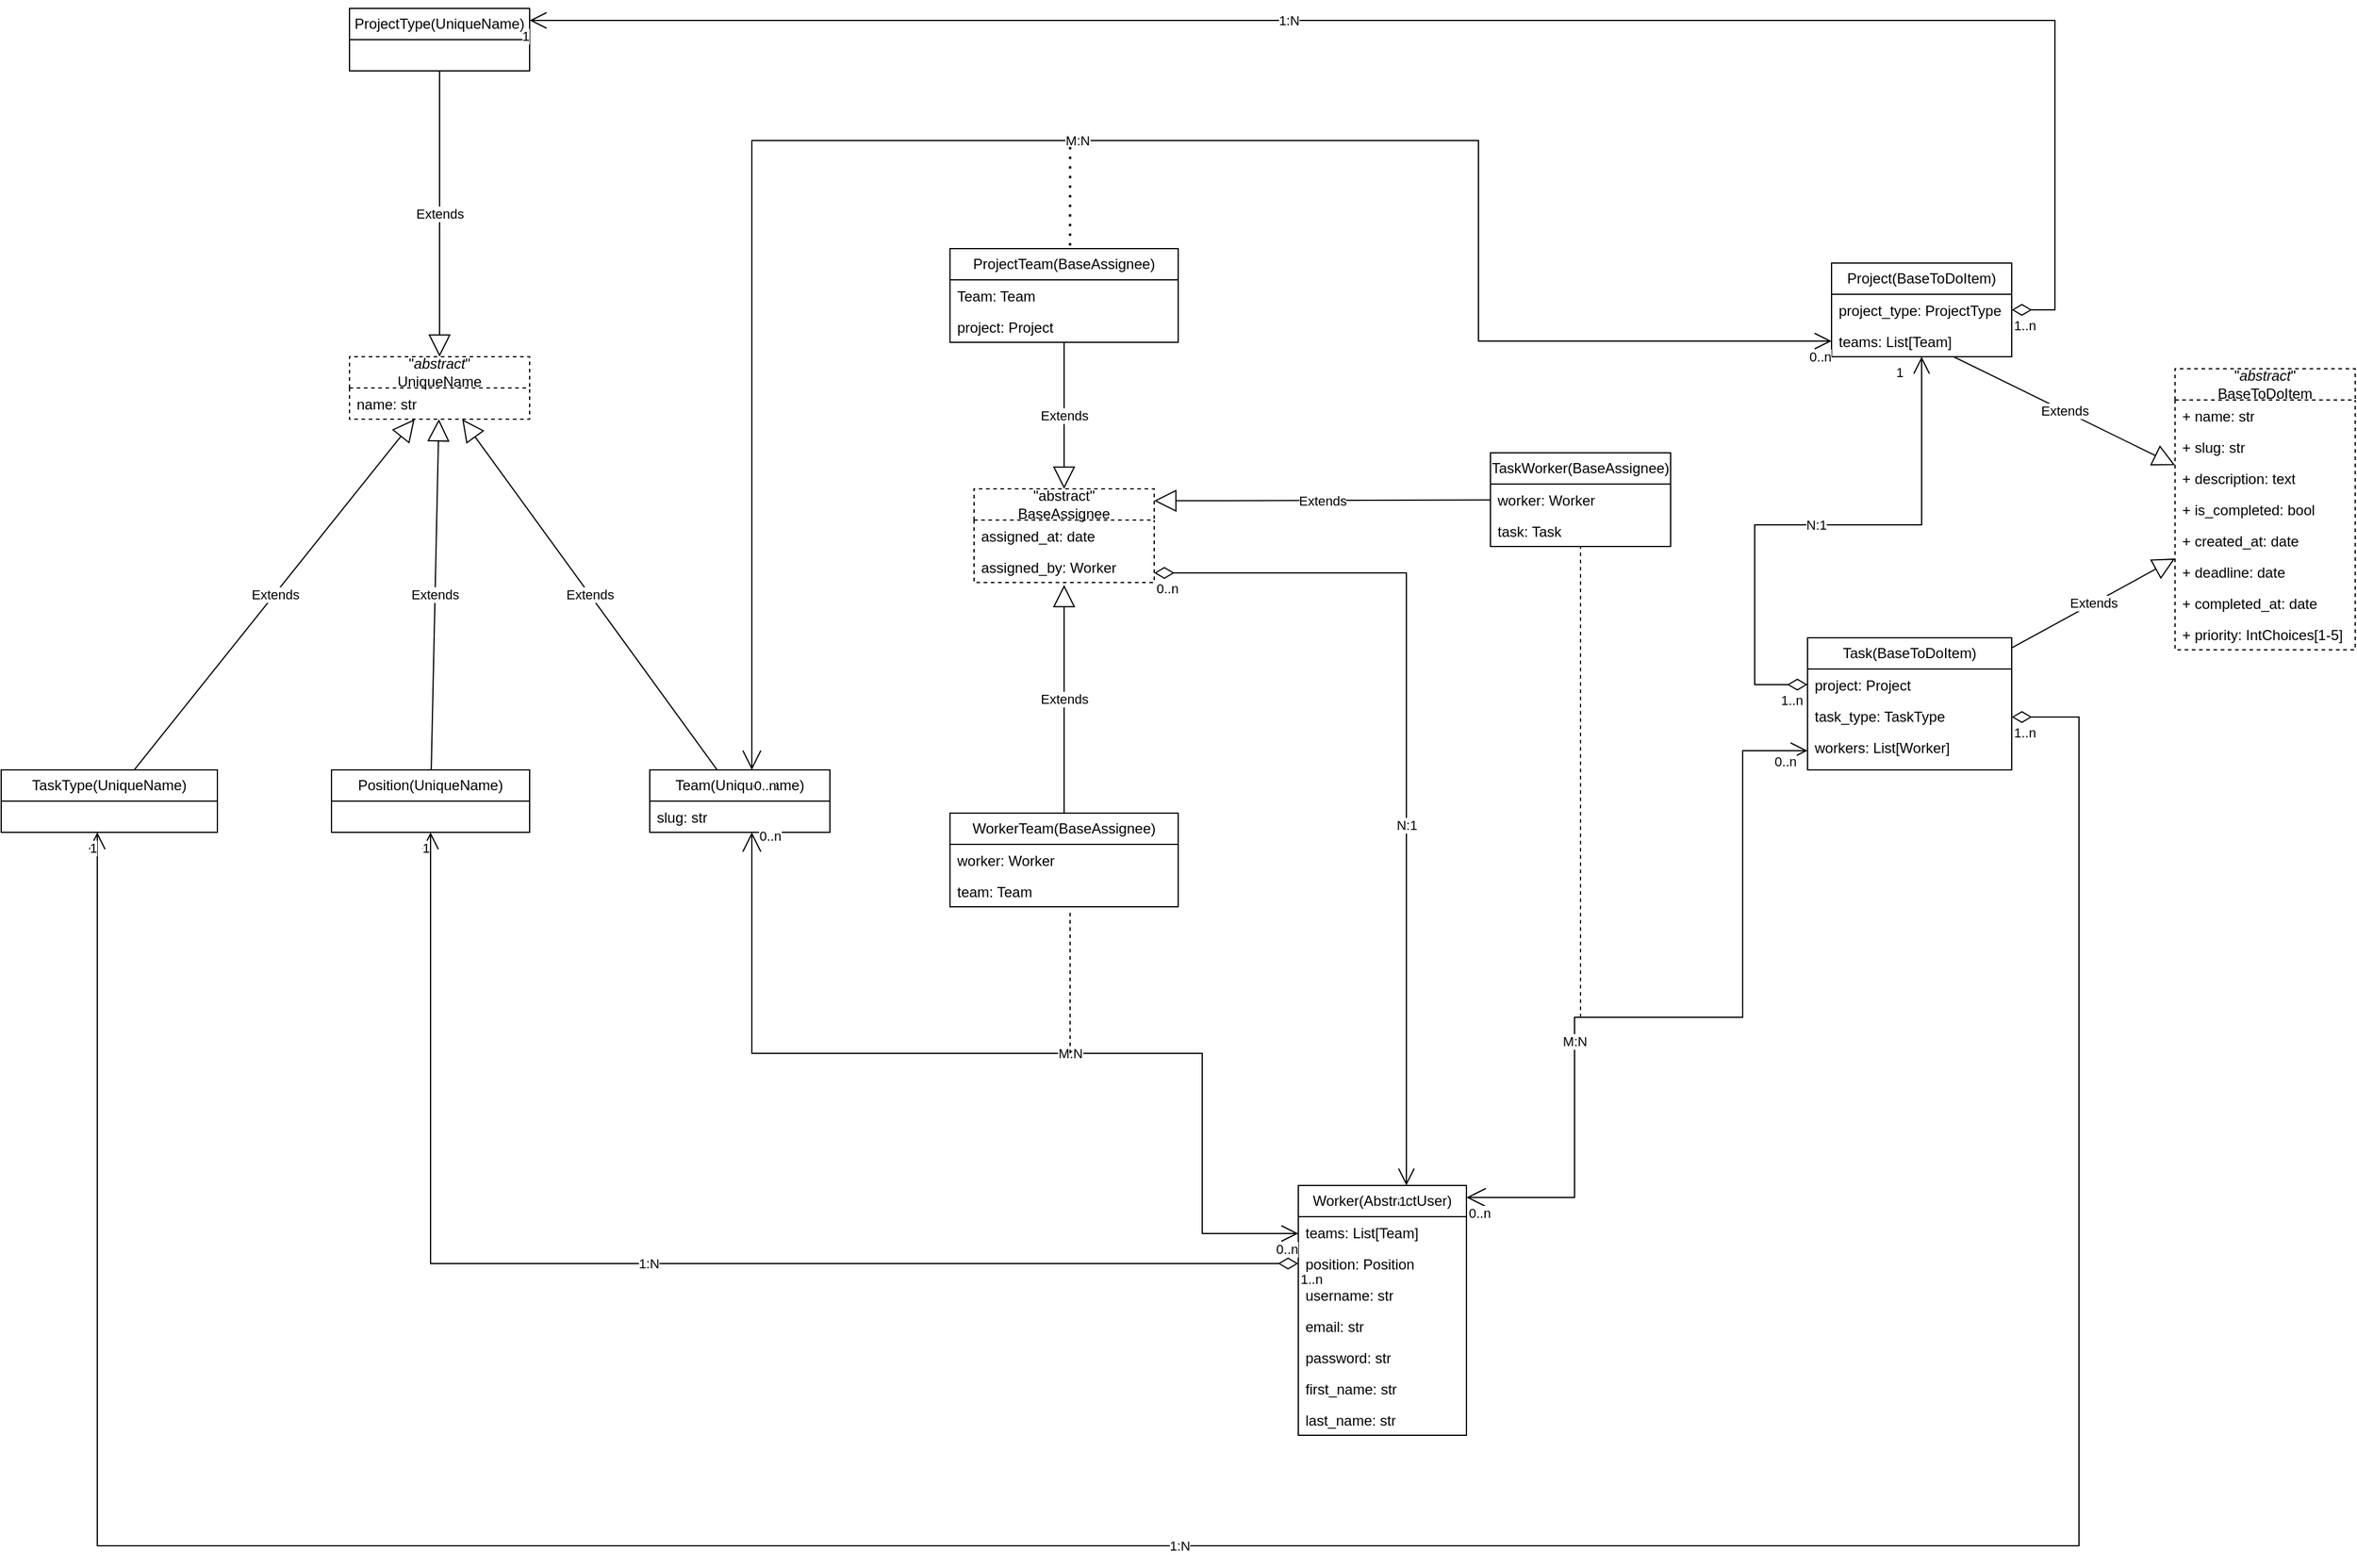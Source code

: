 <mxfile version="22.1.22" type="embed">
  <diagram id="23iRSUPoRavnBvh4doch" name="Page-1">
    <mxGraphModel dx="2650" dy="1590" grid="1" gridSize="10" guides="1" tooltips="1" connect="1" arrows="1" fold="1" page="1" pageScale="1" pageWidth="827" pageHeight="1169" math="0" shadow="0">
      <root>
        <mxCell id="0" />
        <mxCell id="1" parent="0" />
        <mxCell id="22" value="&quot;&lt;i&gt;abstract&lt;/i&gt;&quot;&lt;br&gt;BaseToDoItem" style="swimlane;fontStyle=0;childLayout=stackLayout;horizontal=1;startSize=26;fillColor=none;horizontalStack=0;resizeParent=1;resizeParentMax=0;resizeLast=0;collapsible=1;marginBottom=0;whiteSpace=wrap;html=1;dashed=1;" parent="1" vertex="1">
          <mxGeometry x="640" y="70" width="150" height="234" as="geometry">
            <mxRectangle x="200" y="90" width="120" height="40" as="alternateBounds" />
          </mxGeometry>
        </mxCell>
        <mxCell id="23" value="+ name: str" style="text;strokeColor=none;fillColor=none;align=left;verticalAlign=top;spacingLeft=4;spacingRight=4;overflow=hidden;rotatable=0;points=[[0,0.5],[1,0.5]];portConstraint=eastwest;whiteSpace=wrap;html=1;" parent="22" vertex="1">
          <mxGeometry y="26" width="150" height="26" as="geometry" />
        </mxCell>
        <mxCell id="24" value="+ slug: str" style="text;strokeColor=none;fillColor=none;align=left;verticalAlign=top;spacingLeft=4;spacingRight=4;overflow=hidden;rotatable=0;points=[[0,0.5],[1,0.5]];portConstraint=eastwest;whiteSpace=wrap;html=1;" parent="22" vertex="1">
          <mxGeometry y="52" width="150" height="26" as="geometry" />
        </mxCell>
        <mxCell id="25" value="+ description: text" style="text;strokeColor=none;fillColor=none;align=left;verticalAlign=top;spacingLeft=4;spacingRight=4;overflow=hidden;rotatable=0;points=[[0,0.5],[1,0.5]];portConstraint=eastwest;whiteSpace=wrap;html=1;" parent="22" vertex="1">
          <mxGeometry y="78" width="150" height="26" as="geometry" />
        </mxCell>
        <mxCell id="30" value="+ is_completed: bool" style="text;strokeColor=none;fillColor=none;align=left;verticalAlign=top;spacingLeft=4;spacingRight=4;overflow=hidden;rotatable=0;points=[[0,0.5],[1,0.5]];portConstraint=eastwest;whiteSpace=wrap;html=1;" parent="22" vertex="1">
          <mxGeometry y="104" width="150" height="26" as="geometry" />
        </mxCell>
        <mxCell id="31" value="+ created_at: date" style="text;strokeColor=none;fillColor=none;align=left;verticalAlign=top;spacingLeft=4;spacingRight=4;overflow=hidden;rotatable=0;points=[[0,0.5],[1,0.5]];portConstraint=eastwest;whiteSpace=wrap;html=1;" parent="22" vertex="1">
          <mxGeometry y="130" width="150" height="26" as="geometry" />
        </mxCell>
        <mxCell id="27" value="+ deadline: date" style="text;strokeColor=none;fillColor=none;align=left;verticalAlign=top;spacingLeft=4;spacingRight=4;overflow=hidden;rotatable=0;points=[[0,0.5],[1,0.5]];portConstraint=eastwest;whiteSpace=wrap;html=1;" parent="22" vertex="1">
          <mxGeometry y="156" width="150" height="26" as="geometry" />
        </mxCell>
        <mxCell id="28" value="+ completed_at: date" style="text;strokeColor=none;fillColor=none;align=left;verticalAlign=top;spacingLeft=4;spacingRight=4;overflow=hidden;rotatable=0;points=[[0,0.5],[1,0.5]];portConstraint=eastwest;whiteSpace=wrap;html=1;" parent="22" vertex="1">
          <mxGeometry y="182" width="150" height="26" as="geometry" />
        </mxCell>
        <mxCell id="33" value="+ priority: IntChoices[1-5]" style="text;strokeColor=none;fillColor=none;align=left;verticalAlign=top;spacingLeft=4;spacingRight=4;overflow=hidden;rotatable=0;points=[[0,0.5],[1,0.5]];portConstraint=eastwest;whiteSpace=wrap;html=1;" parent="22" vertex="1">
          <mxGeometry y="208" width="150" height="26" as="geometry" />
        </mxCell>
        <mxCell id="34" value="Project(BaseToDoItem)" style="swimlane;fontStyle=0;childLayout=stackLayout;horizontal=1;startSize=26;fillColor=none;horizontalStack=0;resizeParent=1;resizeParentMax=0;resizeLast=0;collapsible=1;marginBottom=0;whiteSpace=wrap;html=1;" parent="1" vertex="1">
          <mxGeometry x="354" y="-18" width="150" height="78" as="geometry" />
        </mxCell>
        <mxCell id="35" value="project_type: ProjectType" style="text;strokeColor=none;fillColor=none;align=left;verticalAlign=top;spacingLeft=4;spacingRight=4;overflow=hidden;rotatable=0;points=[[0,0.5],[1,0.5]];portConstraint=eastwest;whiteSpace=wrap;html=1;" parent="34" vertex="1">
          <mxGeometry y="26" width="150" height="26" as="geometry" />
        </mxCell>
        <mxCell id="36" value="teams: List[Team]" style="text;strokeColor=none;fillColor=none;align=left;verticalAlign=top;spacingLeft=4;spacingRight=4;overflow=hidden;rotatable=0;points=[[0,0.5],[1,0.5]];portConstraint=eastwest;whiteSpace=wrap;html=1;" parent="34" vertex="1">
          <mxGeometry y="52" width="150" height="26" as="geometry" />
        </mxCell>
        <mxCell id="56" value="Task(BaseToDoItem)" style="swimlane;fontStyle=0;childLayout=stackLayout;horizontal=1;startSize=26;fillColor=none;horizontalStack=0;resizeParent=1;resizeParentMax=0;resizeLast=0;collapsible=1;marginBottom=0;whiteSpace=wrap;html=1;" parent="1" vertex="1">
          <mxGeometry x="334" y="294" width="170" height="110" as="geometry" />
        </mxCell>
        <mxCell id="58" value="project: Project" style="text;strokeColor=none;fillColor=none;align=left;verticalAlign=top;spacingLeft=4;spacingRight=4;overflow=hidden;rotatable=0;points=[[0,0.5],[1,0.5]];portConstraint=eastwest;whiteSpace=wrap;html=1;" parent="56" vertex="1">
          <mxGeometry y="26" width="170" height="26" as="geometry" />
        </mxCell>
        <mxCell id="57" value="task_type: TaskType" style="text;strokeColor=none;fillColor=none;align=left;verticalAlign=top;spacingLeft=4;spacingRight=4;overflow=hidden;rotatable=0;points=[[0,0.5],[1,0.5]];portConstraint=eastwest;whiteSpace=wrap;html=1;" parent="56" vertex="1">
          <mxGeometry y="52" width="170" height="26" as="geometry" />
        </mxCell>
        <mxCell id="59" value="workers: List[Worker]" style="text;strokeColor=none;fillColor=none;align=left;verticalAlign=top;spacingLeft=4;spacingRight=4;overflow=hidden;rotatable=0;points=[[0,0.5],[1,0.5]];portConstraint=eastwest;whiteSpace=wrap;html=1;" parent="56" vertex="1">
          <mxGeometry y="78" width="170" height="32" as="geometry" />
        </mxCell>
        <mxCell id="60" value="Extends" style="endArrow=block;endSize=16;endFill=0;html=1;rounded=0;" parent="1" source="36" target="22" edge="1">
          <mxGeometry width="160" relative="1" as="geometry">
            <mxPoint x="627" y="270" as="sourcePoint" />
            <mxPoint x="787" y="270" as="targetPoint" />
          </mxGeometry>
        </mxCell>
        <mxCell id="61" value="Extends" style="endArrow=block;endSize=16;endFill=0;html=1;rounded=0;" parent="1" source="56" target="22" edge="1">
          <mxGeometry width="160" relative="1" as="geometry">
            <mxPoint x="347" y="280" as="sourcePoint" />
            <mxPoint x="507" y="280" as="targetPoint" />
          </mxGeometry>
        </mxCell>
        <mxCell id="63" value="&quot;&lt;i&gt;abstract&lt;/i&gt;&quot;&lt;br&gt;UniqueName" style="swimlane;fontStyle=0;childLayout=stackLayout;horizontal=1;startSize=26;fillColor=none;horizontalStack=0;resizeParent=1;resizeParentMax=0;resizeLast=0;collapsible=1;marginBottom=0;whiteSpace=wrap;html=1;dashed=1;" parent="1" vertex="1">
          <mxGeometry x="-880" y="60" width="150" height="52" as="geometry" />
        </mxCell>
        <mxCell id="64" value="name: str" style="text;strokeColor=none;fillColor=none;align=left;verticalAlign=top;spacingLeft=4;spacingRight=4;overflow=hidden;rotatable=0;points=[[0,0.5],[1,0.5]];portConstraint=eastwest;whiteSpace=wrap;html=1;" parent="63" vertex="1">
          <mxGeometry y="26" width="150" height="26" as="geometry" />
        </mxCell>
        <mxCell id="67" value="Position(UniqueName)" style="swimlane;fontStyle=0;childLayout=stackLayout;horizontal=1;startSize=26;fillColor=none;horizontalStack=0;resizeParent=1;resizeParentMax=0;resizeLast=0;collapsible=1;marginBottom=0;whiteSpace=wrap;html=1;" parent="1" vertex="1">
          <mxGeometry x="-895" y="404" width="165" height="52" as="geometry" />
        </mxCell>
        <mxCell id="69" value="Extends" style="endArrow=block;endSize=16;endFill=0;html=1;rounded=0;" parent="1" source="67" target="63" edge="1">
          <mxGeometry width="160" relative="1" as="geometry">
            <mxPoint x="-850" y="260" as="sourcePoint" />
            <mxPoint x="-690" y="260" as="targetPoint" />
          </mxGeometry>
        </mxCell>
        <mxCell id="70" value="TaskType(UniqueName)" style="swimlane;fontStyle=0;childLayout=stackLayout;horizontal=1;startSize=26;fillColor=none;horizontalStack=0;resizeParent=1;resizeParentMax=0;resizeLast=0;collapsible=1;marginBottom=0;whiteSpace=wrap;html=1;" parent="1" vertex="1">
          <mxGeometry x="-1170" y="404" width="180" height="52" as="geometry" />
        </mxCell>
        <mxCell id="73" value="ProjectType(UniqueName)" style="swimlane;fontStyle=0;childLayout=stackLayout;horizontal=1;startSize=26;fillColor=none;horizontalStack=0;resizeParent=1;resizeParentMax=0;resizeLast=0;collapsible=1;marginBottom=0;whiteSpace=wrap;html=1;" parent="1" vertex="1">
          <mxGeometry x="-880" y="-230" width="150" height="52" as="geometry" />
        </mxCell>
        <mxCell id="82" value="Extends" style="endArrow=block;endSize=16;endFill=0;html=1;rounded=0;" parent="1" source="70" target="63" edge="1">
          <mxGeometry width="160" relative="1" as="geometry">
            <mxPoint x="-790" y="300" as="sourcePoint" />
            <mxPoint x="-640" y="260" as="targetPoint" />
          </mxGeometry>
        </mxCell>
        <mxCell id="83" value="Extends" style="endArrow=block;endSize=16;endFill=0;html=1;rounded=0;" parent="1" source="73" target="63" edge="1">
          <mxGeometry width="160" relative="1" as="geometry">
            <mxPoint x="-650" y="290" as="sourcePoint" />
            <mxPoint x="-490" y="290" as="targetPoint" />
          </mxGeometry>
        </mxCell>
        <mxCell id="85" value="Worker(AbstractUser)" style="swimlane;fontStyle=0;childLayout=stackLayout;horizontal=1;startSize=26;fillColor=none;horizontalStack=0;resizeParent=1;resizeParentMax=0;resizeLast=0;collapsible=1;marginBottom=0;whiteSpace=wrap;html=1;" parent="1" vertex="1">
          <mxGeometry x="-90" y="750" width="140" height="208" as="geometry" />
        </mxCell>
        <mxCell id="86" value="teams: List[Team]" style="text;strokeColor=none;fillColor=none;align=left;verticalAlign=top;spacingLeft=4;spacingRight=4;overflow=hidden;rotatable=0;points=[[0,0.5],[1,0.5]];portConstraint=eastwest;whiteSpace=wrap;html=1;" parent="85" vertex="1">
          <mxGeometry y="26" width="140" height="26" as="geometry" />
        </mxCell>
        <mxCell id="87" value="position: Position" style="text;strokeColor=none;fillColor=none;align=left;verticalAlign=top;spacingLeft=4;spacingRight=4;overflow=hidden;rotatable=0;points=[[0,0.5],[1,0.5]];portConstraint=eastwest;whiteSpace=wrap;html=1;" parent="85" vertex="1">
          <mxGeometry y="52" width="140" height="26" as="geometry" />
        </mxCell>
        <mxCell id="89" value="username: str" style="text;strokeColor=none;fillColor=none;align=left;verticalAlign=top;spacingLeft=4;spacingRight=4;overflow=hidden;rotatable=0;points=[[0,0.5],[1,0.5]];portConstraint=eastwest;whiteSpace=wrap;html=1;" parent="85" vertex="1">
          <mxGeometry y="78" width="140" height="26" as="geometry" />
        </mxCell>
        <mxCell id="90" value="email: str" style="text;strokeColor=none;fillColor=none;align=left;verticalAlign=top;spacingLeft=4;spacingRight=4;overflow=hidden;rotatable=0;points=[[0,0.5],[1,0.5]];portConstraint=eastwest;whiteSpace=wrap;html=1;" parent="85" vertex="1">
          <mxGeometry y="104" width="140" height="26" as="geometry" />
        </mxCell>
        <mxCell id="91" value="password: str" style="text;strokeColor=none;fillColor=none;align=left;verticalAlign=top;spacingLeft=4;spacingRight=4;overflow=hidden;rotatable=0;points=[[0,0.5],[1,0.5]];portConstraint=eastwest;whiteSpace=wrap;html=1;" parent="85" vertex="1">
          <mxGeometry y="130" width="140" height="26" as="geometry" />
        </mxCell>
        <mxCell id="92" value="first_name: str" style="text;strokeColor=none;fillColor=none;align=left;verticalAlign=top;spacingLeft=4;spacingRight=4;overflow=hidden;rotatable=0;points=[[0,0.5],[1,0.5]];portConstraint=eastwest;whiteSpace=wrap;html=1;" parent="85" vertex="1">
          <mxGeometry y="156" width="140" height="26" as="geometry" />
        </mxCell>
        <mxCell id="93" value="last_name: str" style="text;strokeColor=none;fillColor=none;align=left;verticalAlign=top;spacingLeft=4;spacingRight=4;overflow=hidden;rotatable=0;points=[[0,0.5],[1,0.5]];portConstraint=eastwest;whiteSpace=wrap;html=1;" parent="85" vertex="1">
          <mxGeometry y="182" width="140" height="26" as="geometry" />
        </mxCell>
        <mxCell id="102" value="&quot;abstract&quot;&lt;br&gt;BaseAssignee" style="swimlane;fontStyle=0;childLayout=stackLayout;horizontal=1;startSize=26;fillColor=none;horizontalStack=0;resizeParent=1;resizeParentMax=0;resizeLast=0;collapsible=1;marginBottom=0;whiteSpace=wrap;html=1;dashed=1;" parent="1" vertex="1">
          <mxGeometry x="-360" y="170" width="150" height="78" as="geometry" />
        </mxCell>
        <mxCell id="103" value="assigned_at: date" style="text;strokeColor=none;fillColor=none;align=left;verticalAlign=top;spacingLeft=4;spacingRight=4;overflow=hidden;rotatable=0;points=[[0,0.5],[1,0.5]];portConstraint=eastwest;whiteSpace=wrap;html=1;" parent="102" vertex="1">
          <mxGeometry y="26" width="150" height="26" as="geometry" />
        </mxCell>
        <mxCell id="104" value="assigned_by: Worker" style="text;strokeColor=none;fillColor=none;align=left;verticalAlign=top;spacingLeft=4;spacingRight=4;overflow=hidden;rotatable=0;points=[[0,0.5],[1,0.5]];portConstraint=eastwest;whiteSpace=wrap;html=1;" parent="102" vertex="1">
          <mxGeometry y="52" width="150" height="26" as="geometry" />
        </mxCell>
        <mxCell id="111" value="TaskWorker(BaseAssignee)" style="swimlane;fontStyle=0;childLayout=stackLayout;horizontal=1;startSize=26;fillColor=none;horizontalStack=0;resizeParent=1;resizeParentMax=0;resizeLast=0;collapsible=1;marginBottom=0;whiteSpace=wrap;html=1;" parent="1" vertex="1">
          <mxGeometry x="70" y="140" width="150" height="78" as="geometry" />
        </mxCell>
        <mxCell id="112" value="worker: Worker" style="text;strokeColor=none;fillColor=none;align=left;verticalAlign=top;spacingLeft=4;spacingRight=4;overflow=hidden;rotatable=0;points=[[0,0.5],[1,0.5]];portConstraint=eastwest;whiteSpace=wrap;html=1;" parent="111" vertex="1">
          <mxGeometry y="26" width="150" height="26" as="geometry" />
        </mxCell>
        <mxCell id="113" value="task: Task" style="text;strokeColor=none;fillColor=none;align=left;verticalAlign=top;spacingLeft=4;spacingRight=4;overflow=hidden;rotatable=0;points=[[0,0.5],[1,0.5]];portConstraint=eastwest;whiteSpace=wrap;html=1;" parent="111" vertex="1">
          <mxGeometry y="52" width="150" height="26" as="geometry" />
        </mxCell>
        <mxCell id="114" value="WorkerTeam(BaseAssignee)" style="swimlane;fontStyle=0;childLayout=stackLayout;horizontal=1;startSize=26;fillColor=none;horizontalStack=0;resizeParent=1;resizeParentMax=0;resizeLast=0;collapsible=1;marginBottom=0;whiteSpace=wrap;html=1;" parent="1" vertex="1">
          <mxGeometry x="-380" y="440" width="190" height="78" as="geometry" />
        </mxCell>
        <mxCell id="115" value="worker: Worker" style="text;strokeColor=none;fillColor=none;align=left;verticalAlign=top;spacingLeft=4;spacingRight=4;overflow=hidden;rotatable=0;points=[[0,0.5],[1,0.5]];portConstraint=eastwest;whiteSpace=wrap;html=1;" parent="114" vertex="1">
          <mxGeometry y="26" width="190" height="26" as="geometry" />
        </mxCell>
        <mxCell id="116" value="team: Team" style="text;strokeColor=none;fillColor=none;align=left;verticalAlign=top;spacingLeft=4;spacingRight=4;overflow=hidden;rotatable=0;points=[[0,0.5],[1,0.5]];portConstraint=eastwest;whiteSpace=wrap;html=1;" parent="114" vertex="1">
          <mxGeometry y="52" width="190" height="26" as="geometry" />
        </mxCell>
        <mxCell id="117" value="ProjectTeam(BaseAssignee)" style="swimlane;fontStyle=0;childLayout=stackLayout;horizontal=1;startSize=26;fillColor=none;horizontalStack=0;resizeParent=1;resizeParentMax=0;resizeLast=0;collapsible=1;marginBottom=0;whiteSpace=wrap;html=1;" parent="1" vertex="1">
          <mxGeometry x="-380" y="-30" width="190" height="78" as="geometry" />
        </mxCell>
        <mxCell id="119" value="Team: Team" style="text;strokeColor=none;fillColor=none;align=left;verticalAlign=top;spacingLeft=4;spacingRight=4;overflow=hidden;rotatable=0;points=[[0,0.5],[1,0.5]];portConstraint=eastwest;whiteSpace=wrap;html=1;" parent="117" vertex="1">
          <mxGeometry y="26" width="190" height="26" as="geometry" />
        </mxCell>
        <mxCell id="118" value="project: Project" style="text;strokeColor=none;fillColor=none;align=left;verticalAlign=top;spacingLeft=4;spacingRight=4;overflow=hidden;rotatable=0;points=[[0,0.5],[1,0.5]];portConstraint=eastwest;whiteSpace=wrap;html=1;" parent="117" vertex="1">
          <mxGeometry y="52" width="190" height="26" as="geometry" />
        </mxCell>
        <mxCell id="120" value="Extends" style="endArrow=block;endSize=16;endFill=0;html=1;rounded=0;entryX=1;entryY=0.128;entryDx=0;entryDy=0;entryPerimeter=0;" parent="1" source="111" target="102" edge="1">
          <mxGeometry width="160" relative="1" as="geometry">
            <mxPoint x="-760" y="750" as="sourcePoint" />
            <mxPoint x="-600" y="750" as="targetPoint" />
          </mxGeometry>
        </mxCell>
        <mxCell id="121" value="Extends" style="endArrow=block;endSize=16;endFill=0;html=1;rounded=0;" parent="1" source="114" edge="1">
          <mxGeometry width="160" relative="1" as="geometry">
            <mxPoint x="-680" y="800" as="sourcePoint" />
            <mxPoint x="-285" y="250" as="targetPoint" />
          </mxGeometry>
        </mxCell>
        <mxCell id="122" value="Extends" style="endArrow=block;endSize=16;endFill=0;html=1;rounded=0;" parent="1" source="117" target="102" edge="1">
          <mxGeometry width="160" relative="1" as="geometry">
            <mxPoint x="-720" y="790" as="sourcePoint" />
            <mxPoint x="-560" y="790" as="targetPoint" />
          </mxGeometry>
        </mxCell>
        <mxCell id="123" value="Team(UniqueName)" style="swimlane;fontStyle=0;childLayout=stackLayout;horizontal=1;startSize=26;fillColor=none;horizontalStack=0;resizeParent=1;resizeParentMax=0;resizeLast=0;collapsible=1;marginBottom=0;whiteSpace=wrap;html=1;" parent="1" vertex="1">
          <mxGeometry x="-630" y="404" width="150" height="52" as="geometry" />
        </mxCell>
        <mxCell id="124" value="slug: str" style="text;strokeColor=none;fillColor=none;align=left;verticalAlign=top;spacingLeft=4;spacingRight=4;overflow=hidden;rotatable=0;points=[[0,0.5],[1,0.5]];portConstraint=eastwest;whiteSpace=wrap;html=1;" parent="123" vertex="1">
          <mxGeometry y="26" width="150" height="26" as="geometry" />
        </mxCell>
        <mxCell id="125" value="Extends" style="endArrow=block;endSize=16;endFill=0;html=1;rounded=0;" parent="1" source="123" target="63" edge="1">
          <mxGeometry width="160" relative="1" as="geometry">
            <mxPoint x="-600" y="300" as="sourcePoint" />
            <mxPoint x="-440" y="300" as="targetPoint" />
          </mxGeometry>
        </mxCell>
        <mxCell id="153" value="1:N" style="endArrow=open;html=1;endSize=12;startArrow=diamondThin;startSize=14;startFill=0;edgeStyle=orthogonalEdgeStyle;rounded=0;" parent="1" source="35" target="73" edge="1">
          <mxGeometry x="0.183" relative="1" as="geometry">
            <mxPoint x="150" y="120" as="sourcePoint" />
            <mxPoint x="310" y="120" as="targetPoint" />
            <Array as="points">
              <mxPoint x="540" y="21" />
              <mxPoint x="540" y="-220" />
            </Array>
            <mxPoint as="offset" />
          </mxGeometry>
        </mxCell>
        <mxCell id="154" value="1..n" style="edgeLabel;resizable=0;html=1;align=left;verticalAlign=top;" parent="153" connectable="0" vertex="1">
          <mxGeometry x="-1" relative="1" as="geometry" />
        </mxCell>
        <mxCell id="155" value="1" style="edgeLabel;resizable=0;html=1;align=right;verticalAlign=top;" parent="153" connectable="0" vertex="1">
          <mxGeometry x="1" relative="1" as="geometry" />
        </mxCell>
        <mxCell id="156" value="N:1" style="endArrow=open;html=1;endSize=12;startArrow=diamondThin;startSize=14;startFill=0;edgeStyle=orthogonalEdgeStyle;rounded=0;" parent="1" source="58" target="34" edge="1">
          <mxGeometry relative="1" as="geometry">
            <mxPoint x="120" y="240" as="sourcePoint" />
            <mxPoint x="280" y="240" as="targetPoint" />
            <Array as="points">
              <mxPoint x="290" y="333" />
              <mxPoint x="290" y="200" />
              <mxPoint x="429" y="200" />
            </Array>
          </mxGeometry>
        </mxCell>
        <mxCell id="157" value="1..n" style="edgeLabel;resizable=0;html=1;align=left;verticalAlign=top;" parent="156" connectable="0" vertex="1">
          <mxGeometry x="-1" relative="1" as="geometry">
            <mxPoint x="-24" as="offset" />
          </mxGeometry>
        </mxCell>
        <mxCell id="158" value="1" style="edgeLabel;resizable=0;html=1;align=right;verticalAlign=top;" parent="156" connectable="0" vertex="1">
          <mxGeometry x="1" relative="1" as="geometry">
            <mxPoint x="-15" as="offset" />
          </mxGeometry>
        </mxCell>
        <mxCell id="159" value="1:N" style="endArrow=open;html=1;endSize=12;startArrow=diamondThin;startSize=14;startFill=0;edgeStyle=orthogonalEdgeStyle;rounded=0;" parent="1" source="87" target="67" edge="1">
          <mxGeometry relative="1" as="geometry">
            <mxPoint x="-130" y="790" as="sourcePoint" />
            <mxPoint x="-480" y="560" as="targetPoint" />
          </mxGeometry>
        </mxCell>
        <mxCell id="160" value="1..n" style="edgeLabel;resizable=0;html=1;align=left;verticalAlign=top;" parent="159" connectable="0" vertex="1">
          <mxGeometry x="-1" relative="1" as="geometry" />
        </mxCell>
        <mxCell id="161" value="1" style="edgeLabel;resizable=0;html=1;align=right;verticalAlign=top;" parent="159" connectable="0" vertex="1">
          <mxGeometry x="1" relative="1" as="geometry" />
        </mxCell>
        <mxCell id="174" value="1:N" style="endArrow=open;html=1;endSize=12;startArrow=diamondThin;startSize=14;startFill=0;edgeStyle=orthogonalEdgeStyle;rounded=0;" parent="1" source="57" target="70" edge="1">
          <mxGeometry relative="1" as="geometry">
            <mxPoint x="300" y="390" as="sourcePoint" />
            <mxPoint x="310" y="380" as="targetPoint" />
            <Array as="points">
              <mxPoint x="560" y="360" />
              <mxPoint x="560" y="1050" />
              <mxPoint x="-1090" y="1050" />
            </Array>
            <mxPoint as="offset" />
          </mxGeometry>
        </mxCell>
        <mxCell id="175" value="1..n" style="edgeLabel;resizable=0;html=1;align=left;verticalAlign=top;" parent="174" connectable="0" vertex="1">
          <mxGeometry x="-1" relative="1" as="geometry" />
        </mxCell>
        <mxCell id="176" value="1" style="edgeLabel;resizable=0;html=1;align=right;verticalAlign=top;" parent="174" connectable="0" vertex="1">
          <mxGeometry x="1" relative="1" as="geometry" />
        </mxCell>
        <mxCell id="181" value="M:N" style="endArrow=open;html=1;endSize=12;startArrow=open;startSize=14;startFill=0;edgeStyle=orthogonalEdgeStyle;rounded=0;" parent="1" source="123" target="86" edge="1">
          <mxGeometry x="0.138" relative="1" as="geometry">
            <mxPoint x="-325" y="640" as="sourcePoint" />
            <mxPoint x="-110" y="860" as="targetPoint" />
            <Array as="points">
              <mxPoint x="-545" y="640" />
              <mxPoint x="-170" y="640" />
              <mxPoint x="-170" y="790" />
            </Array>
            <mxPoint as="offset" />
          </mxGeometry>
        </mxCell>
        <mxCell id="183" value="0..n" style="edgeLabel;resizable=0;html=1;align=right;verticalAlign=top;" parent="181" connectable="0" vertex="1">
          <mxGeometry x="1" relative="1" as="geometry" />
        </mxCell>
        <mxCell id="201" value="0..n" style="edgeLabel;html=1;align=center;verticalAlign=middle;resizable=0;points=[];" vertex="1" connectable="0" parent="181">
          <mxGeometry x="-0.996" y="-5" relative="1" as="geometry">
            <mxPoint x="20" y="1" as="offset" />
          </mxGeometry>
        </mxCell>
        <mxCell id="184" value="" style="endArrow=none;dashed=1;html=1;rounded=0;" parent="1" edge="1">
          <mxGeometry width="50" height="50" relative="1" as="geometry">
            <mxPoint x="-280" y="640" as="sourcePoint" />
            <mxPoint x="-280" y="520" as="targetPoint" />
          </mxGeometry>
        </mxCell>
        <mxCell id="189" value="M:N" style="endArrow=open;html=1;endSize=12;startArrow=open;startSize=14;startFill=0;edgeStyle=orthogonalEdgeStyle;rounded=0;" parent="1" source="123" target="36" edge="1">
          <mxGeometry x="-0.0" relative="1" as="geometry">
            <mxPoint x="-400" y="270" as="sourcePoint" />
            <mxPoint x="290" y="90" as="targetPoint" />
            <Array as="points">
              <mxPoint x="-545" y="-120" />
              <mxPoint x="60" y="-120" />
              <mxPoint x="60" y="47" />
            </Array>
            <mxPoint as="offset" />
          </mxGeometry>
        </mxCell>
        <mxCell id="190" value="0..n" style="edgeLabel;resizable=0;html=1;align=left;verticalAlign=top;" parent="189" connectable="0" vertex="1">
          <mxGeometry x="-1" relative="1" as="geometry" />
        </mxCell>
        <mxCell id="191" value="0..n" style="edgeLabel;resizable=0;html=1;align=right;verticalAlign=top;" parent="189" connectable="0" vertex="1">
          <mxGeometry x="1" relative="1" as="geometry" />
        </mxCell>
        <mxCell id="192" value="" style="endArrow=none;dashed=1;html=1;dashPattern=1 3;strokeWidth=2;rounded=0;exitX=0.526;exitY=-0.033;exitDx=0;exitDy=0;exitPerimeter=0;" parent="1" source="117" edge="1">
          <mxGeometry width="50" height="50" relative="1" as="geometry">
            <mxPoint x="-270" y="-40" as="sourcePoint" />
            <mxPoint x="-280" y="-120" as="targetPoint" />
          </mxGeometry>
        </mxCell>
        <mxCell id="108" value="N:1" style="endArrow=open;html=1;endSize=12;startArrow=diamondThin;startSize=14;startFill=0;edgeStyle=orthogonalEdgeStyle;rounded=0;" parent="1" source="104" target="85" edge="1">
          <mxGeometry x="0.167" relative="1" as="geometry">
            <mxPoint x="-220" y="240" as="sourcePoint" />
            <mxPoint x="10" y="765" as="targetPoint" />
            <Array as="points">
              <mxPoint y="240" />
            </Array>
            <mxPoint as="offset" />
          </mxGeometry>
        </mxCell>
        <mxCell id="109" value="0..n" style="edgeLabel;resizable=0;html=1;align=left;verticalAlign=top;" parent="108" connectable="0" vertex="1">
          <mxGeometry x="-1" relative="1" as="geometry" />
        </mxCell>
        <mxCell id="110" value="1" style="edgeLabel;resizable=0;html=1;align=right;verticalAlign=top;" parent="108" connectable="0" vertex="1">
          <mxGeometry x="1" relative="1" as="geometry" />
        </mxCell>
        <mxCell id="207" value="" style="endArrow=none;dashed=1;html=1;rounded=0;" edge="1" parent="1" target="111">
          <mxGeometry width="50" height="50" relative="1" as="geometry">
            <mxPoint x="145" y="610" as="sourcePoint" />
            <mxPoint x="210" y="590" as="targetPoint" />
          </mxGeometry>
        </mxCell>
        <mxCell id="177" value="M:N" style="endArrow=open;html=1;endSize=12;startArrow=open;startSize=14;startFill=0;edgeStyle=orthogonalEdgeStyle;rounded=0;" parent="1" source="85" target="59" edge="1">
          <mxGeometry x="-0.329" relative="1" as="geometry">
            <mxPoint x="80" y="790" as="sourcePoint" />
            <mxPoint x="290" y="380" as="targetPoint" />
            <Array as="points">
              <mxPoint x="140" y="760" />
              <mxPoint x="140" y="610" />
              <mxPoint x="280" y="610" />
              <mxPoint x="280" y="388" />
            </Array>
            <mxPoint as="offset" />
          </mxGeometry>
        </mxCell>
        <mxCell id="178" value="0..n" style="edgeLabel;resizable=0;html=1;align=left;verticalAlign=top;" parent="177" connectable="0" vertex="1">
          <mxGeometry x="-1" relative="1" as="geometry" />
        </mxCell>
        <mxCell id="179" value="0..n" style="edgeLabel;resizable=0;html=1;align=right;verticalAlign=top;" parent="177" connectable="0" vertex="1">
          <mxGeometry x="1" relative="1" as="geometry">
            <mxPoint x="-9" y="-4" as="offset" />
          </mxGeometry>
        </mxCell>
      </root>
    </mxGraphModel>
  </diagram>
</mxfile>
